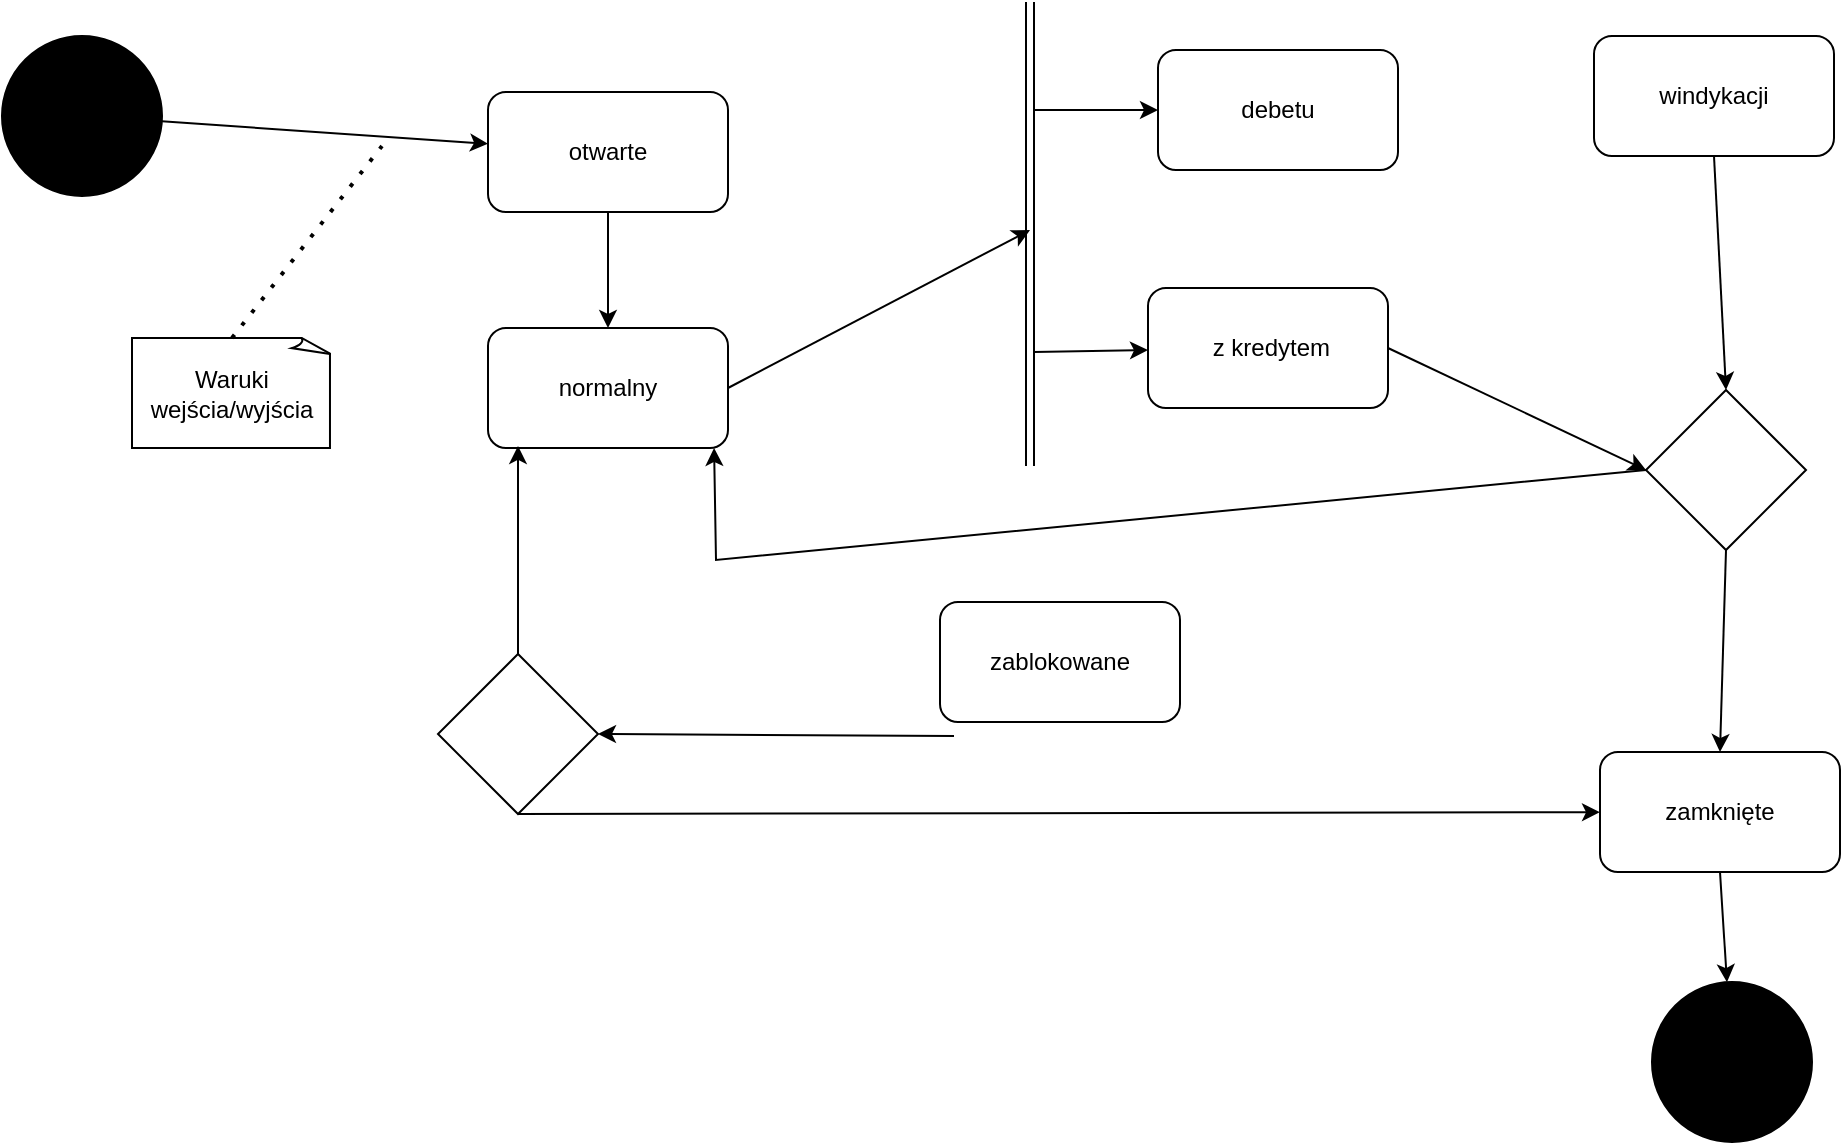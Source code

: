 <mxfile version="24.2.3" type="github">
  <diagram name="Page-1" id="wk2AoTRUK1Lbt7WLrZAH">
    <mxGraphModel dx="1713" dy="1053" grid="0" gridSize="10" guides="1" tooltips="1" connect="1" arrows="1" fold="1" page="0" pageScale="1" pageWidth="827" pageHeight="1169" math="0" shadow="0">
      <root>
        <mxCell id="0" />
        <mxCell id="1" parent="0" />
        <mxCell id="8nU6jWRuM2qB8RluZMW--1" value="otwarte" style="rounded=1;whiteSpace=wrap;html=1;" vertex="1" parent="1">
          <mxGeometry x="-46" y="41" width="120" height="60" as="geometry" />
        </mxCell>
        <mxCell id="8nU6jWRuM2qB8RluZMW--2" value="normalny" style="rounded=1;whiteSpace=wrap;html=1;" vertex="1" parent="1">
          <mxGeometry x="-46" y="159" width="120" height="60" as="geometry" />
        </mxCell>
        <mxCell id="8nU6jWRuM2qB8RluZMW--3" value="" style="rhombus;whiteSpace=wrap;html=1;" vertex="1" parent="1">
          <mxGeometry x="-71" y="322" width="80" height="80" as="geometry" />
        </mxCell>
        <mxCell id="8nU6jWRuM2qB8RluZMW--5" style="edgeStyle=none;curved=1;rounded=0;orthogonalLoop=1;jettySize=auto;html=1;entryX=0.5;entryY=0;entryDx=0;entryDy=0;fontSize=12;startSize=8;endSize=8;" edge="1" parent="1">
          <mxGeometry relative="1" as="geometry">
            <mxPoint x="170" y="290" as="sourcePoint" />
            <mxPoint x="170" y="290" as="targetPoint" />
          </mxGeometry>
        </mxCell>
        <mxCell id="8nU6jWRuM2qB8RluZMW--6" value="zablokowane" style="rounded=1;whiteSpace=wrap;html=1;" vertex="1" parent="1">
          <mxGeometry x="180" y="296" width="120" height="60" as="geometry" />
        </mxCell>
        <mxCell id="8nU6jWRuM2qB8RluZMW--7" value="zamknięte" style="rounded=1;whiteSpace=wrap;html=1;" vertex="1" parent="1">
          <mxGeometry x="510" y="371" width="120" height="60" as="geometry" />
        </mxCell>
        <mxCell id="8nU6jWRuM2qB8RluZMW--8" value="" style="rhombus;whiteSpace=wrap;html=1;" vertex="1" parent="1">
          <mxGeometry x="533" y="190" width="80" height="80" as="geometry" />
        </mxCell>
        <mxCell id="8nU6jWRuM2qB8RluZMW--9" value="windykacji" style="rounded=1;whiteSpace=wrap;html=1;" vertex="1" parent="1">
          <mxGeometry x="507" y="13" width="120" height="60" as="geometry" />
        </mxCell>
        <mxCell id="8nU6jWRuM2qB8RluZMW--10" value="debetu" style="rounded=1;whiteSpace=wrap;html=1;" vertex="1" parent="1">
          <mxGeometry x="289" y="20" width="120" height="60" as="geometry" />
        </mxCell>
        <mxCell id="8nU6jWRuM2qB8RluZMW--11" value="&amp;nbsp;z kredytem" style="rounded=1;whiteSpace=wrap;html=1;" vertex="1" parent="1">
          <mxGeometry x="284" y="139" width="120" height="60" as="geometry" />
        </mxCell>
        <mxCell id="8nU6jWRuM2qB8RluZMW--13" value="Waruki wejścia/wyjścia" style="whiteSpace=wrap;html=1;shape=mxgraph.basic.document" vertex="1" parent="1">
          <mxGeometry x="-224" y="164" width="100" height="55" as="geometry" />
        </mxCell>
        <mxCell id="8nU6jWRuM2qB8RluZMW--14" value="" style="ellipse;whiteSpace=wrap;html=1;aspect=fixed;fillColor=#000000;" vertex="1" parent="1">
          <mxGeometry x="-289" y="13" width="80" height="80" as="geometry" />
        </mxCell>
        <mxCell id="8nU6jWRuM2qB8RluZMW--15" value="" style="ellipse;whiteSpace=wrap;html=1;aspect=fixed;fillColor=#000000;" vertex="1" parent="1">
          <mxGeometry x="536" y="486" width="80" height="80" as="geometry" />
        </mxCell>
        <mxCell id="8nU6jWRuM2qB8RluZMW--18" value="" style="shape=link;html=1;rounded=0;" edge="1" parent="1">
          <mxGeometry width="100" relative="1" as="geometry">
            <mxPoint x="225" y="-4" as="sourcePoint" />
            <mxPoint x="225" y="228" as="targetPoint" />
          </mxGeometry>
        </mxCell>
        <mxCell id="8nU6jWRuM2qB8RluZMW--24" value="" style="endArrow=classic;html=1;rounded=0;" edge="1" parent="1" source="8nU6jWRuM2qB8RluZMW--14" target="8nU6jWRuM2qB8RluZMW--1">
          <mxGeometry width="50" height="50" relative="1" as="geometry">
            <mxPoint x="-383" y="212" as="sourcePoint" />
            <mxPoint x="-333" y="162" as="targetPoint" />
          </mxGeometry>
        </mxCell>
        <mxCell id="8nU6jWRuM2qB8RluZMW--25" value="" style="endArrow=classic;html=1;rounded=0;exitX=0.5;exitY=1;exitDx=0;exitDy=0;" edge="1" parent="1" source="8nU6jWRuM2qB8RluZMW--1" target="8nU6jWRuM2qB8RluZMW--2">
          <mxGeometry width="50" height="50" relative="1" as="geometry">
            <mxPoint x="2" y="103" as="sourcePoint" />
            <mxPoint x="52" y="53" as="targetPoint" />
          </mxGeometry>
        </mxCell>
        <mxCell id="8nU6jWRuM2qB8RluZMW--26" value="" style="endArrow=classic;html=1;rounded=0;exitX=0.5;exitY=0;exitDx=0;exitDy=0;entryX=0.125;entryY=0.983;entryDx=0;entryDy=0;entryPerimeter=0;" edge="1" parent="1" source="8nU6jWRuM2qB8RluZMW--3" target="8nU6jWRuM2qB8RluZMW--2">
          <mxGeometry width="50" height="50" relative="1" as="geometry">
            <mxPoint x="8" y="399" as="sourcePoint" />
            <mxPoint x="58" y="349" as="targetPoint" />
          </mxGeometry>
        </mxCell>
        <mxCell id="8nU6jWRuM2qB8RluZMW--27" value="" style="endArrow=classic;html=1;rounded=0;entryX=1;entryY=0.5;entryDx=0;entryDy=0;" edge="1" parent="1" target="8nU6jWRuM2qB8RluZMW--3">
          <mxGeometry width="50" height="50" relative="1" as="geometry">
            <mxPoint x="187" y="363" as="sourcePoint" />
            <mxPoint x="237" y="313" as="targetPoint" />
          </mxGeometry>
        </mxCell>
        <mxCell id="8nU6jWRuM2qB8RluZMW--28" value="" style="endArrow=classic;html=1;rounded=0;exitX=0.5;exitY=1;exitDx=0;exitDy=0;" edge="1" parent="1" source="8nU6jWRuM2qB8RluZMW--3" target="8nU6jWRuM2qB8RluZMW--7">
          <mxGeometry width="50" height="50" relative="1" as="geometry">
            <mxPoint x="11" y="448" as="sourcePoint" />
            <mxPoint x="61" y="398" as="targetPoint" />
          </mxGeometry>
        </mxCell>
        <mxCell id="8nU6jWRuM2qB8RluZMW--29" value="" style="endArrow=classic;html=1;rounded=0;exitX=0.5;exitY=1;exitDx=0;exitDy=0;" edge="1" parent="1" source="8nU6jWRuM2qB8RluZMW--7" target="8nU6jWRuM2qB8RluZMW--15">
          <mxGeometry width="50" height="50" relative="1" as="geometry">
            <mxPoint x="551" y="442" as="sourcePoint" />
            <mxPoint x="601" y="392" as="targetPoint" />
          </mxGeometry>
        </mxCell>
        <mxCell id="8nU6jWRuM2qB8RluZMW--30" value="" style="endArrow=classic;html=1;rounded=0;exitX=0.5;exitY=1;exitDx=0;exitDy=0;entryX=0.5;entryY=0;entryDx=0;entryDy=0;" edge="1" parent="1" source="8nU6jWRuM2qB8RluZMW--8" target="8nU6jWRuM2qB8RluZMW--7">
          <mxGeometry width="50" height="50" relative="1" as="geometry">
            <mxPoint x="574" y="313" as="sourcePoint" />
            <mxPoint x="624" y="263" as="targetPoint" />
          </mxGeometry>
        </mxCell>
        <mxCell id="8nU6jWRuM2qB8RluZMW--31" value="" style="endArrow=classic;html=1;rounded=0;exitX=0.5;exitY=1;exitDx=0;exitDy=0;entryX=0.5;entryY=0;entryDx=0;entryDy=0;" edge="1" parent="1" source="8nU6jWRuM2qB8RluZMW--9" target="8nU6jWRuM2qB8RluZMW--8">
          <mxGeometry width="50" height="50" relative="1" as="geometry">
            <mxPoint x="559" y="115" as="sourcePoint" />
            <mxPoint x="609" y="65" as="targetPoint" />
          </mxGeometry>
        </mxCell>
        <mxCell id="8nU6jWRuM2qB8RluZMW--32" value="" style="endArrow=classic;html=1;rounded=0;entryX=0;entryY=0.5;entryDx=0;entryDy=0;exitX=1;exitY=0.5;exitDx=0;exitDy=0;" edge="1" parent="1" source="8nU6jWRuM2qB8RluZMW--11" target="8nU6jWRuM2qB8RluZMW--8">
          <mxGeometry width="50" height="50" relative="1" as="geometry">
            <mxPoint x="373" y="211" as="sourcePoint" />
            <mxPoint x="440" y="179" as="targetPoint" />
          </mxGeometry>
        </mxCell>
        <mxCell id="8nU6jWRuM2qB8RluZMW--33" value="" style="endArrow=classic;html=1;rounded=0;" edge="1" parent="1" target="8nU6jWRuM2qB8RluZMW--11">
          <mxGeometry width="50" height="50" relative="1" as="geometry">
            <mxPoint x="227" y="171" as="sourcePoint" />
            <mxPoint x="272" y="152" as="targetPoint" />
          </mxGeometry>
        </mxCell>
        <mxCell id="8nU6jWRuM2qB8RluZMW--34" value="" style="endArrow=classic;html=1;rounded=0;" edge="1" parent="1" target="8nU6jWRuM2qB8RluZMW--10">
          <mxGeometry width="50" height="50" relative="1" as="geometry">
            <mxPoint x="227" y="50" as="sourcePoint" />
            <mxPoint x="274" y="34" as="targetPoint" />
          </mxGeometry>
        </mxCell>
        <mxCell id="8nU6jWRuM2qB8RluZMW--35" value="" style="endArrow=classic;html=1;rounded=0;exitX=0;exitY=0.5;exitDx=0;exitDy=0;entryX=0.942;entryY=1;entryDx=0;entryDy=0;entryPerimeter=0;" edge="1" parent="1" source="8nU6jWRuM2qB8RluZMW--8" target="8nU6jWRuM2qB8RluZMW--2">
          <mxGeometry width="50" height="50" relative="1" as="geometry">
            <mxPoint x="533" y="273" as="sourcePoint" />
            <mxPoint x="45" y="224" as="targetPoint" />
            <Array as="points">
              <mxPoint x="68" y="275" />
            </Array>
          </mxGeometry>
        </mxCell>
        <mxCell id="8nU6jWRuM2qB8RluZMW--36" value="" style="endArrow=classic;html=1;rounded=0;exitX=1;exitY=0.5;exitDx=0;exitDy=0;" edge="1" parent="1" source="8nU6jWRuM2qB8RluZMW--2">
          <mxGeometry width="50" height="50" relative="1" as="geometry">
            <mxPoint x="69" y="237" as="sourcePoint" />
            <mxPoint x="225" y="110" as="targetPoint" />
          </mxGeometry>
        </mxCell>
        <mxCell id="8nU6jWRuM2qB8RluZMW--37" value="" style="endArrow=none;dashed=1;html=1;dashPattern=1 3;strokeWidth=2;rounded=0;exitX=0.5;exitY=0;exitDx=0;exitDy=0;exitPerimeter=0;" edge="1" parent="1" source="8nU6jWRuM2qB8RluZMW--13">
          <mxGeometry width="50" height="50" relative="1" as="geometry">
            <mxPoint x="242" y="337" as="sourcePoint" />
            <mxPoint x="-99" y="68" as="targetPoint" />
          </mxGeometry>
        </mxCell>
      </root>
    </mxGraphModel>
  </diagram>
</mxfile>
